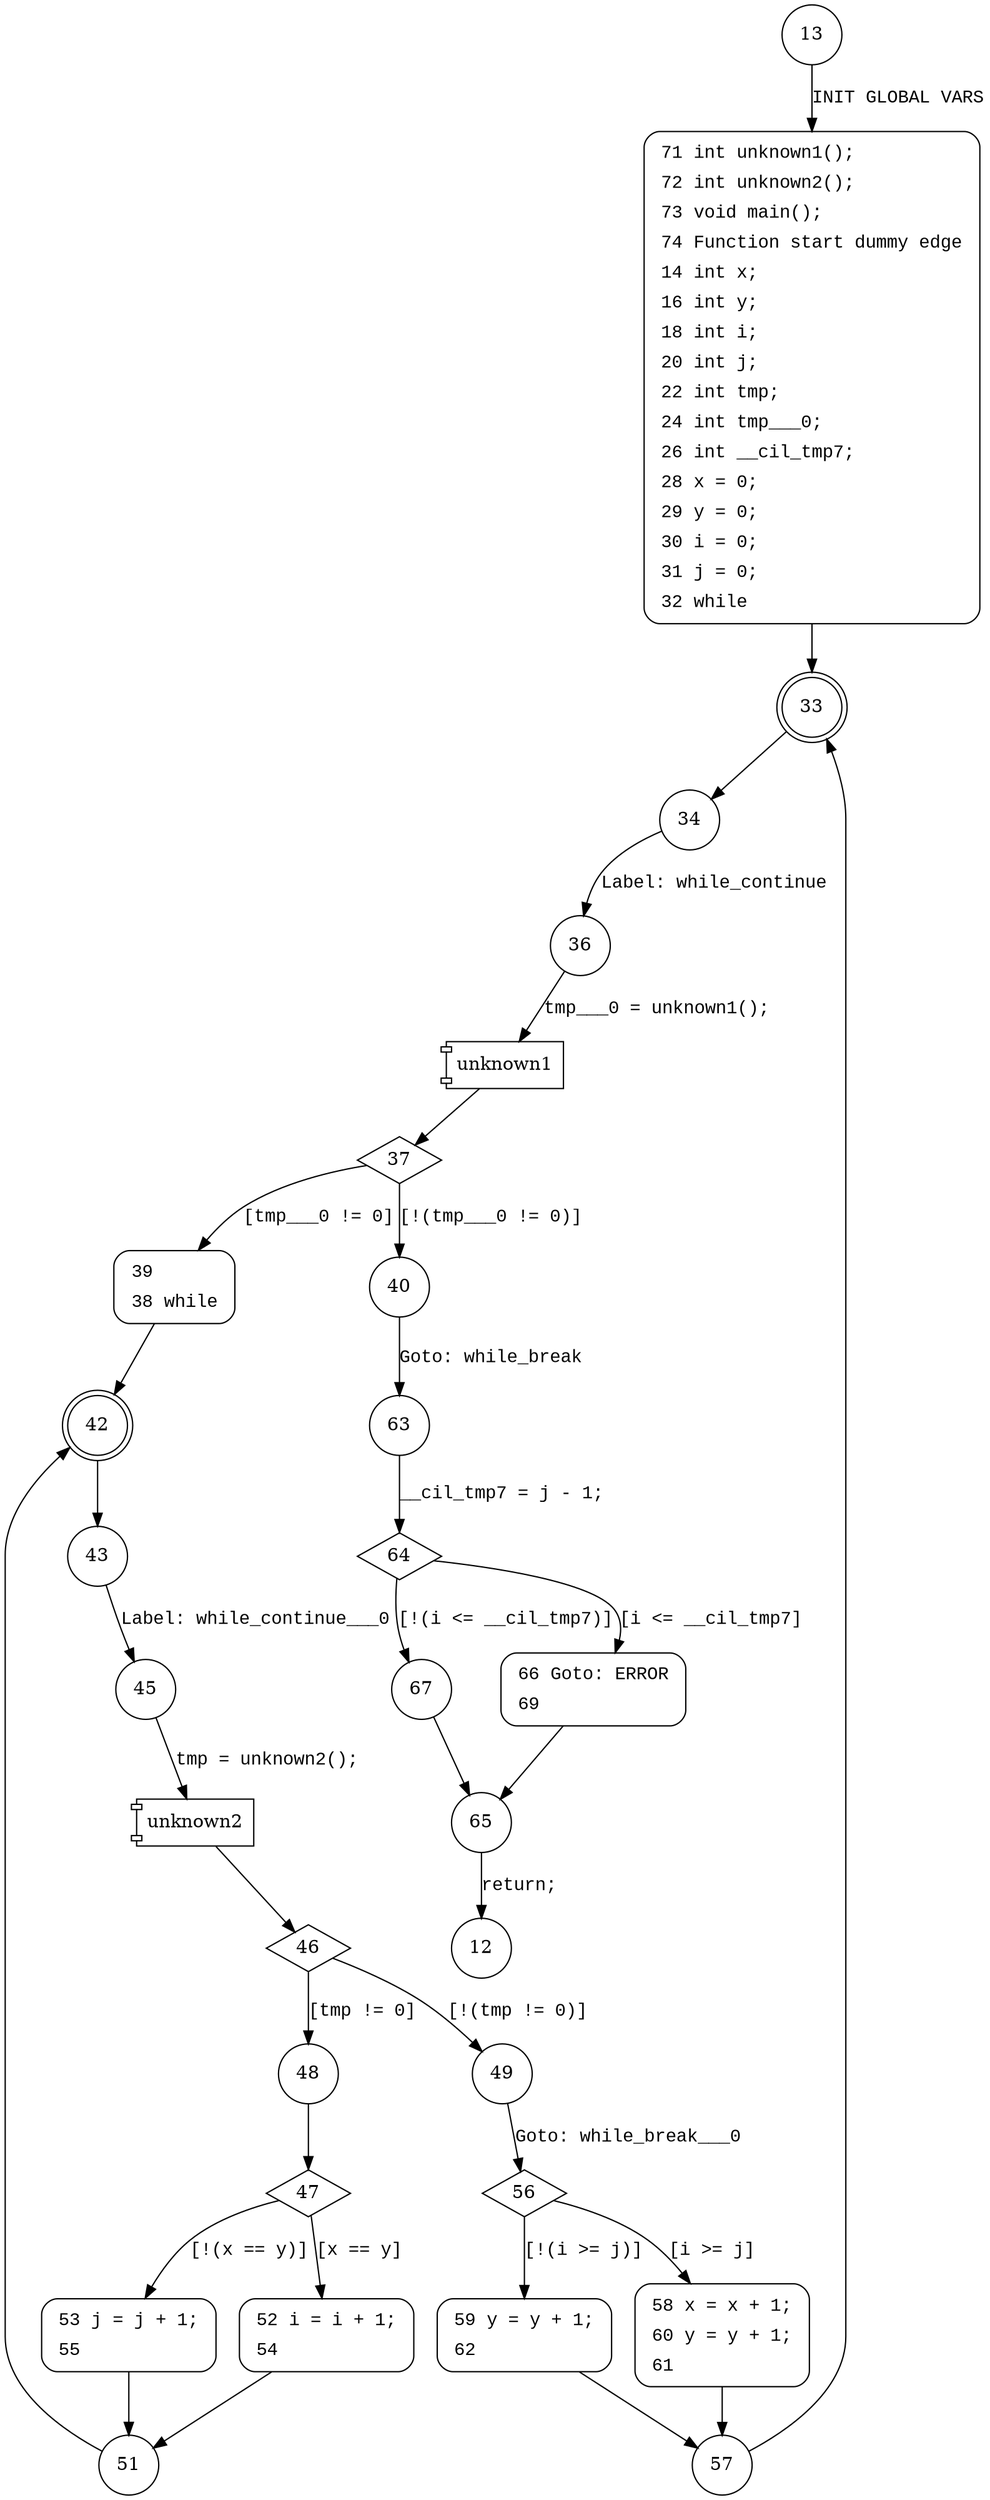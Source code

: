 digraph main {
13 [shape="circle"]
71 [shape="circle"]
33 [shape="doublecircle"]
34 [shape="circle"]
36 [shape="circle"]
37 [shape="diamond"]
40 [shape="circle"]
39 [shape="circle"]
42 [shape="doublecircle"]
43 [shape="circle"]
45 [shape="circle"]
46 [shape="diamond"]
49 [shape="circle"]
48 [shape="circle"]
47 [shape="diamond"]
53 [shape="circle"]
52 [shape="circle"]
51 [shape="circle"]
56 [shape="diamond"]
59 [shape="circle"]
58 [shape="circle"]
57 [shape="circle"]
63 [shape="circle"]
64 [shape="diamond"]
67 [shape="circle"]
66 [shape="circle"]
65 [shape="circle"]
12 [shape="circle"]
71 [style="filled,bold" penwidth="1" fillcolor="white" fontname="Courier New" shape="Mrecord" label=<<table border="0" cellborder="0" cellpadding="3" bgcolor="white"><tr><td align="right">71</td><td align="left">int unknown1();</td></tr><tr><td align="right">72</td><td align="left">int unknown2();</td></tr><tr><td align="right">73</td><td align="left">void main();</td></tr><tr><td align="right">74</td><td align="left">Function start dummy edge</td></tr><tr><td align="right">14</td><td align="left">int x;</td></tr><tr><td align="right">16</td><td align="left">int y;</td></tr><tr><td align="right">18</td><td align="left">int i;</td></tr><tr><td align="right">20</td><td align="left">int j;</td></tr><tr><td align="right">22</td><td align="left">int tmp;</td></tr><tr><td align="right">24</td><td align="left">int tmp___0;</td></tr><tr><td align="right">26</td><td align="left">int __cil_tmp7;</td></tr><tr><td align="right">28</td><td align="left">x = 0;</td></tr><tr><td align="right">29</td><td align="left">y = 0;</td></tr><tr><td align="right">30</td><td align="left">i = 0;</td></tr><tr><td align="right">31</td><td align="left">j = 0;</td></tr><tr><td align="right">32</td><td align="left">while</td></tr></table>>]
71 -> 33[label=""]
39 [style="filled,bold" penwidth="1" fillcolor="white" fontname="Courier New" shape="Mrecord" label=<<table border="0" cellborder="0" cellpadding="3" bgcolor="white"><tr><td align="right">39</td><td align="left"></td></tr><tr><td align="right">38</td><td align="left">while</td></tr></table>>]
39 -> 42[label=""]
52 [style="filled,bold" penwidth="1" fillcolor="white" fontname="Courier New" shape="Mrecord" label=<<table border="0" cellborder="0" cellpadding="3" bgcolor="white"><tr><td align="right">52</td><td align="left">i = i + 1;</td></tr><tr><td align="right">54</td><td align="left"></td></tr></table>>]
52 -> 51[label=""]
53 [style="filled,bold" penwidth="1" fillcolor="white" fontname="Courier New" shape="Mrecord" label=<<table border="0" cellborder="0" cellpadding="3" bgcolor="white"><tr><td align="right">53</td><td align="left">j = j + 1;</td></tr><tr><td align="right">55</td><td align="left"></td></tr></table>>]
53 -> 51[label=""]
58 [style="filled,bold" penwidth="1" fillcolor="white" fontname="Courier New" shape="Mrecord" label=<<table border="0" cellborder="0" cellpadding="3" bgcolor="white"><tr><td align="right">58</td><td align="left">x = x + 1;</td></tr><tr><td align="right">60</td><td align="left">y = y + 1;</td></tr><tr><td align="right">61</td><td align="left"></td></tr></table>>]
58 -> 57[label=""]
59 [style="filled,bold" penwidth="1" fillcolor="white" fontname="Courier New" shape="Mrecord" label=<<table border="0" cellborder="0" cellpadding="3" bgcolor="white"><tr><td align="right">59</td><td align="left">y = y + 1;</td></tr><tr><td align="right">62</td><td align="left"></td></tr></table>>]
59 -> 57[label=""]
66 [style="filled,bold" penwidth="1" fillcolor="white" fontname="Courier New" shape="Mrecord" label=<<table border="0" cellborder="0" cellpadding="3" bgcolor="white"><tr><td align="right">66</td><td align="left">Goto: ERROR</td></tr><tr><td align="right">69</td><td align="left"></td></tr></table>>]
66 -> 65[label=""]
13 -> 71 [label="INIT GLOBAL VARS" fontname="Courier New"]
33 -> 34 [label="" fontname="Courier New"]
100001 [shape="component" label="unknown1"]
36 -> 100001 [label="tmp___0 = unknown1();" fontname="Courier New"]
100001 -> 37 [label="" fontname="Courier New"]
37 -> 40 [label="[!(tmp___0 != 0)]" fontname="Courier New"]
37 -> 39 [label="[tmp___0 != 0]" fontname="Courier New"]
42 -> 43 [label="" fontname="Courier New"]
100002 [shape="component" label="unknown2"]
45 -> 100002 [label="tmp = unknown2();" fontname="Courier New"]
100002 -> 46 [label="" fontname="Courier New"]
46 -> 49 [label="[!(tmp != 0)]" fontname="Courier New"]
46 -> 48 [label="[tmp != 0]" fontname="Courier New"]
47 -> 53 [label="[!(x == y)]" fontname="Courier New"]
47 -> 52 [label="[x == y]" fontname="Courier New"]
51 -> 42 [label="" fontname="Courier New"]
49 -> 56 [label="Goto: while_break___0" fontname="Courier New"]
56 -> 59 [label="[!(i >= j)]" fontname="Courier New"]
56 -> 58 [label="[i >= j]" fontname="Courier New"]
57 -> 33 [label="" fontname="Courier New"]
40 -> 63 [label="Goto: while_break" fontname="Courier New"]
64 -> 67 [label="[!(i <= __cil_tmp7)]" fontname="Courier New"]
64 -> 66 [label="[i <= __cil_tmp7]" fontname="Courier New"]
65 -> 12 [label="return;" fontname="Courier New"]
34 -> 36 [label="Label: while_continue" fontname="Courier New"]
43 -> 45 [label="Label: while_continue___0" fontname="Courier New"]
48 -> 47 [label="" fontname="Courier New"]
63 -> 64 [label="__cil_tmp7 = j - 1;" fontname="Courier New"]
67 -> 65 [label="" fontname="Courier New"]
}